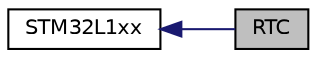 digraph "RTC"
{
  edge [fontname="Helvetica",fontsize="10",labelfontname="Helvetica",labelfontsize="10"];
  node [fontname="Helvetica",fontsize="10",shape=record];
  rankdir=LR;
  Node0 [label="RTC",height=0.2,width=0.4,color="black", fillcolor="grey75", style="filled" fontcolor="black"];
  Node1 [label="STM32L1xx",height=0.2,width=0.4,color="black", fillcolor="white", style="filled",URL="$group__STM32L1xx.html",tooltip="Libraries for ST Microelectronics STM32L1xx series."];
  Node1->Node0 [shape=plaintext, color="midnightblue", dir="back", style="solid"];
}
